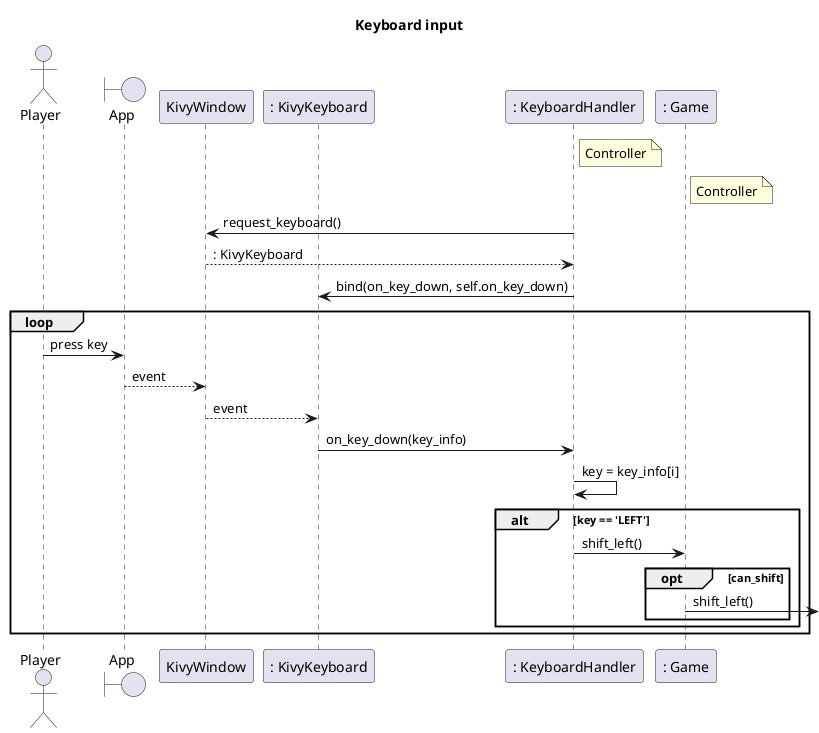 @startuml

title Keyboard input

actor Player
boundary App
participant KivyWindow
participant ": KivyKeyboard"
participant ": KeyboardHandler"
participant ": Game"

note right of ": KeyboardHandler": Controller
note right of ": Game": Controller

": KeyboardHandler" -> KivyWindow : request_keyboard()
KivyWindow --> ": KeyboardHandler" : : KivyKeyboard
": KeyboardHandler" -> ": KivyKeyboard" : bind(on_key_down, self.on_key_down)
loop
  Player -> App : press key
  App --> KivyWindow : event
  KivyWindow --> ": KivyKeyboard" : event
  ": KivyKeyboard" -> ": KeyboardHandler" : on_key_down(key_info)
  ": KeyboardHandler" -> ": KeyboardHandler" : key = key_info[i]
  alt key == 'LEFT'
    ": KeyboardHandler" -> ": Game": shift_left()
    opt can_shift
      ": Game" -> : shift_left()
    end
  end
end

@enduml

